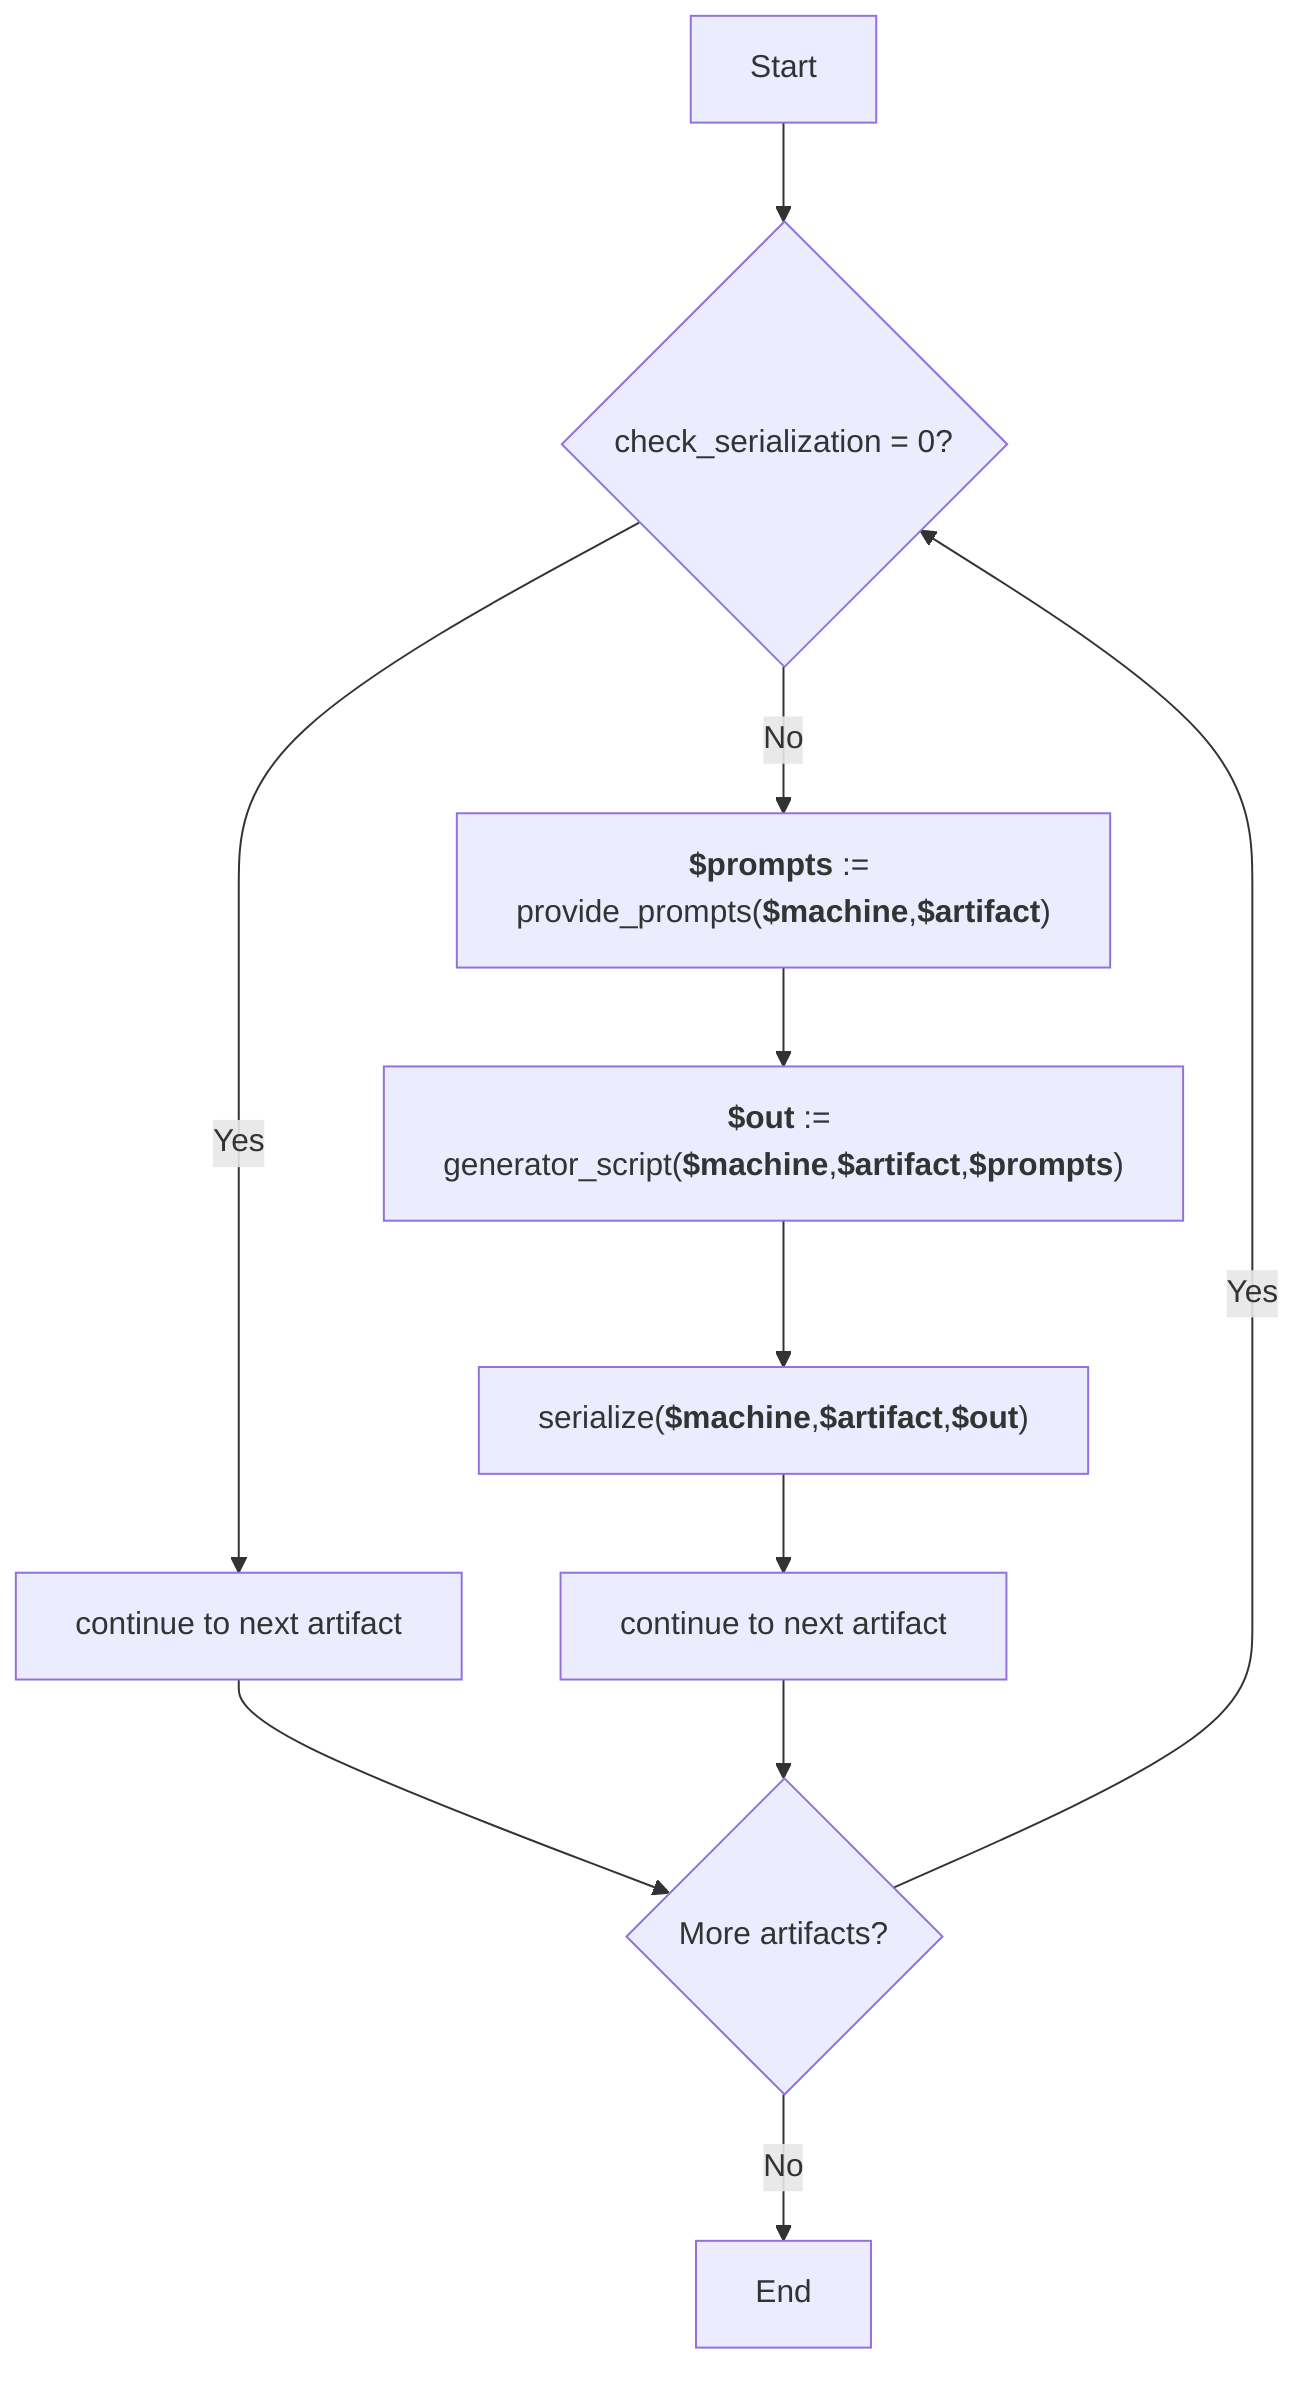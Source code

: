 flowchart TD
  start["Start"] --> check_serialization{"check_serialization = 0?"}
  check_serialization -->|Yes| continue1["continue to next artifact"]
  check_serialization -->|No| prompt["<b>$prompts</b> := provide_prompts(<b>$machine</b>,<b>$artifact</b>)"]
  prompt --> generate["<b>$out</b> := generator_script(<b>$machine</b>,<b>$artifact</b>,<b>$prompts</b>)"]
  generate --> serialize["serialize(<b>$machine</b>,<b>$artifact</b>,<b>$out</b>)"]
  serialize --> continue2["continue to next artifact"]
  continue1 --> more{"More artifacts?"}
  continue2 --> more
  more -->|Yes| check_serialization
  more -->|No| finish["End"]